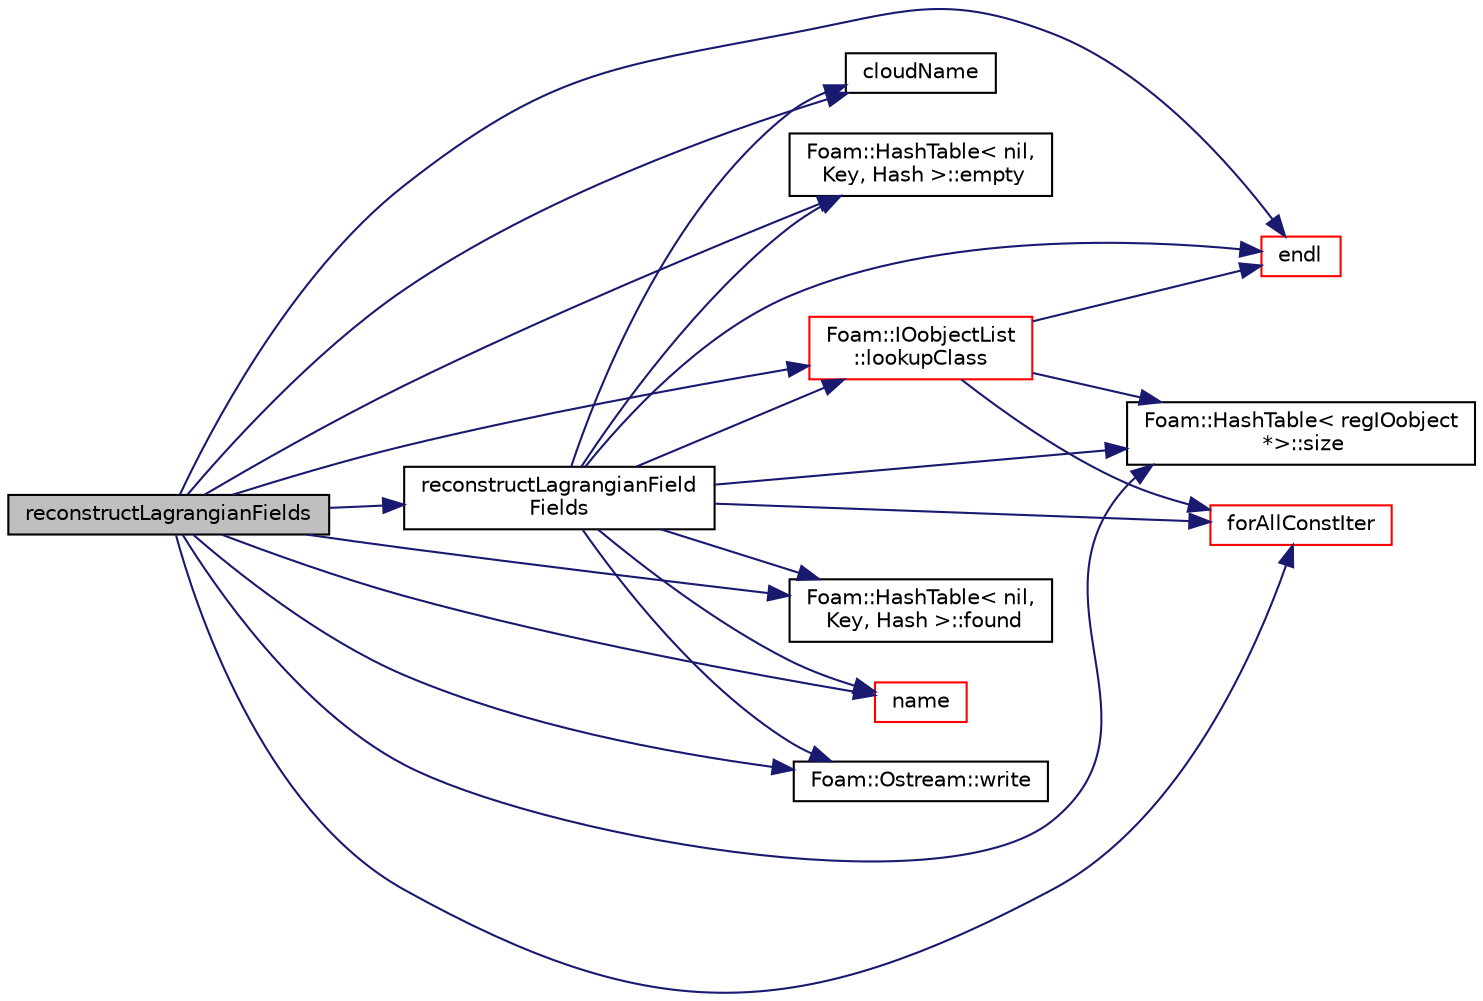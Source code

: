 digraph "reconstructLagrangianFields"
{
  bgcolor="transparent";
  edge [fontname="Helvetica",fontsize="10",labelfontname="Helvetica",labelfontsize="10"];
  node [fontname="Helvetica",fontsize="10",shape=record];
  rankdir="LR";
  Node143504 [label="reconstructLagrangianFields",height=0.2,width=0.4,color="black", fillcolor="grey75", style="filled", fontcolor="black"];
  Node143504 -> Node143505 [color="midnightblue",fontsize="10",style="solid",fontname="Helvetica"];
  Node143505 [label="cloudName",height=0.2,width=0.4,color="black",URL="$a41246.html#ab63504c243f7c2c08b67653dca54567e"];
  Node143504 -> Node143506 [color="midnightblue",fontsize="10",style="solid",fontname="Helvetica"];
  Node143506 [label="Foam::HashTable\< nil,\l Key, Hash \>::empty",height=0.2,width=0.4,color="black",URL="$a26841.html#a644718bb2fb240de962dc3c9a1fdf0dc",tooltip="Return true if the hash table is empty. "];
  Node143504 -> Node143507 [color="midnightblue",fontsize="10",style="solid",fontname="Helvetica"];
  Node143507 [label="endl",height=0.2,width=0.4,color="red",URL="$a21851.html#a2db8fe02a0d3909e9351bb4275b23ce4",tooltip="Add newline and flush stream. "];
  Node143504 -> Node143509 [color="midnightblue",fontsize="10",style="solid",fontname="Helvetica"];
  Node143509 [label="forAllConstIter",height=0.2,width=0.4,color="red",URL="$a39311.html#ae21e2836509b0fa7f7cedf6493b11b09"];
  Node143504 -> Node143804 [color="midnightblue",fontsize="10",style="solid",fontname="Helvetica"];
  Node143804 [label="Foam::HashTable\< nil,\l Key, Hash \>::found",height=0.2,width=0.4,color="black",URL="$a26841.html#a9a7a02c333e3e98344a1e5b891c4d985",tooltip="Return true if hashedEntry is found in table. "];
  Node143504 -> Node143805 [color="midnightblue",fontsize="10",style="solid",fontname="Helvetica"];
  Node143805 [label="Foam::IOobjectList\l::lookupClass",height=0.2,width=0.4,color="red",URL="$a27253.html#a7938dcd5dc3e8f28a630433cfa3f2a45",tooltip="Return the list for all IOobjects of a given class. "];
  Node143805 -> Node143757 [color="midnightblue",fontsize="10",style="solid",fontname="Helvetica"];
  Node143757 [label="Foam::HashTable\< regIOobject\l *\>::size",height=0.2,width=0.4,color="black",URL="$a26841.html#a47b3bf30da1eb3ab8076b5fbe00e0494",tooltip="Return number of elements in table. "];
  Node143805 -> Node143509 [color="midnightblue",fontsize="10",style="solid",fontname="Helvetica"];
  Node143805 -> Node143507 [color="midnightblue",fontsize="10",style="solid",fontname="Helvetica"];
  Node143504 -> Node143625 [color="midnightblue",fontsize="10",style="solid",fontname="Helvetica"];
  Node143625 [label="name",height=0.2,width=0.4,color="red",URL="$a21851.html#adcb0df2bd4953cb6bb390272d8263c3a",tooltip="Return a string representation of a complex. "];
  Node143504 -> Node143806 [color="midnightblue",fontsize="10",style="solid",fontname="Helvetica"];
  Node143806 [label="reconstructLagrangianField\lFields",height=0.2,width=0.4,color="black",URL="$a21851.html#a7d4b2cacc32265a49e7664807afda7e5"];
  Node143806 -> Node143805 [color="midnightblue",fontsize="10",style="solid",fontname="Helvetica"];
  Node143806 -> Node143757 [color="midnightblue",fontsize="10",style="solid",fontname="Helvetica"];
  Node143806 -> Node143507 [color="midnightblue",fontsize="10",style="solid",fontname="Helvetica"];
  Node143806 -> Node143509 [color="midnightblue",fontsize="10",style="solid",fontname="Helvetica"];
  Node143806 -> Node143506 [color="midnightblue",fontsize="10",style="solid",fontname="Helvetica"];
  Node143806 -> Node143804 [color="midnightblue",fontsize="10",style="solid",fontname="Helvetica"];
  Node143806 -> Node143625 [color="midnightblue",fontsize="10",style="solid",fontname="Helvetica"];
  Node143806 -> Node143505 [color="midnightblue",fontsize="10",style="solid",fontname="Helvetica"];
  Node143806 -> Node143784 [color="midnightblue",fontsize="10",style="solid",fontname="Helvetica"];
  Node143784 [label="Foam::Ostream::write",height=0.2,width=0.4,color="black",URL="$a27345.html#a81a19ad9e4098b4701cc8bab9a59d78b",tooltip="Write next token to stream. "];
  Node143504 -> Node143757 [color="midnightblue",fontsize="10",style="solid",fontname="Helvetica"];
  Node143504 -> Node143784 [color="midnightblue",fontsize="10",style="solid",fontname="Helvetica"];
}
